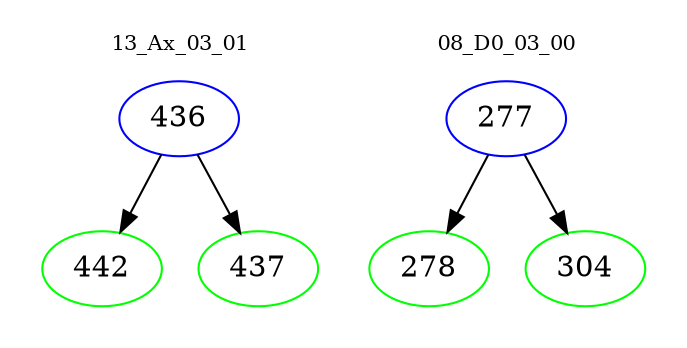 digraph{
subgraph cluster_0 {
color = white
label = "13_Ax_03_01";
fontsize=10;
T0_436 [label="436", color="blue"]
T0_436 -> T0_442 [color="black"]
T0_442 [label="442", color="green"]
T0_436 -> T0_437 [color="black"]
T0_437 [label="437", color="green"]
}
subgraph cluster_1 {
color = white
label = "08_D0_03_00";
fontsize=10;
T1_277 [label="277", color="blue"]
T1_277 -> T1_278 [color="black"]
T1_278 [label="278", color="green"]
T1_277 -> T1_304 [color="black"]
T1_304 [label="304", color="green"]
}
}
